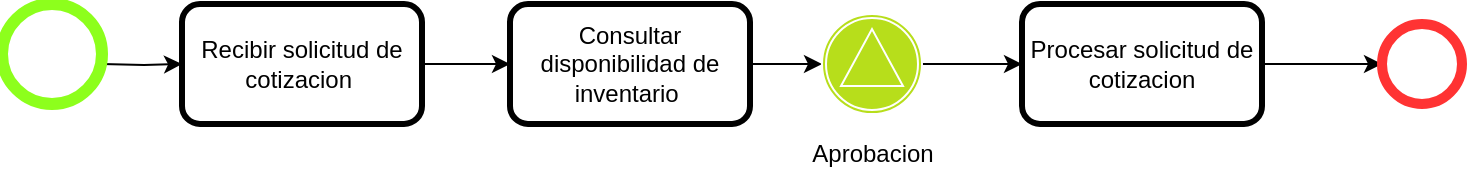 <mxfile version="20.8.10" type="device"><diagram id="_oPB1Topf4VaAVUMLX2I" name="Página-1"><mxGraphModel dx="1235" dy="740" grid="1" gridSize="10" guides="1" tooltips="1" connect="1" arrows="1" fold="1" page="1" pageScale="1" pageWidth="827" pageHeight="1169" math="0" shadow="0"><root><mxCell id="0"/><mxCell id="1" parent="0"/><mxCell id="nRUIGrUwrvUCrJ1gMzZg-1" style="edgeStyle=orthogonalEdgeStyle;rounded=0;orthogonalLoop=1;jettySize=auto;html=1;exitX=1;exitY=0.5;exitDx=0;exitDy=0;exitPerimeter=0;entryX=0;entryY=0.5;entryDx=0;entryDy=0;" parent="1" target="nRUIGrUwrvUCrJ1gMzZg-3" edge="1"><mxGeometry relative="1" as="geometry"><mxPoint x="90" y="490" as="sourcePoint"/></mxGeometry></mxCell><mxCell id="5xPuGPg31s0Zn003dbT9-14" style="edgeStyle=orthogonalEdgeStyle;rounded=0;orthogonalLoop=1;jettySize=auto;html=1;exitX=1;exitY=0.5;exitDx=0;exitDy=0;entryX=0;entryY=0.5;entryDx=0;entryDy=0;" edge="1" parent="1" source="nRUIGrUwrvUCrJ1gMzZg-3" target="5xPuGPg31s0Zn003dbT9-13"><mxGeometry relative="1" as="geometry"/></mxCell><mxCell id="nRUIGrUwrvUCrJ1gMzZg-3" value="Recibir solicitud de cotizacion&amp;nbsp;" style="rounded=1;whiteSpace=wrap;html=1;strokeColor=#000000;strokeWidth=3;" parent="1" vertex="1"><mxGeometry x="130" y="460" width="120" height="60" as="geometry"/></mxCell><mxCell id="nRUIGrUwrvUCrJ1gMzZg-6" style="edgeStyle=orthogonalEdgeStyle;rounded=0;orthogonalLoop=1;jettySize=auto;html=1;entryX=0;entryY=0.5;entryDx=0;entryDy=0;entryPerimeter=0;strokeColor=#000000;" parent="1" source="nRUIGrUwrvUCrJ1gMzZg-7" target="nRUIGrUwrvUCrJ1gMzZg-8" edge="1"><mxGeometry relative="1" as="geometry"/></mxCell><mxCell id="nRUIGrUwrvUCrJ1gMzZg-7" value="Procesar solicitud de cotizacion" style="rounded=1;whiteSpace=wrap;html=1;strokeColor=#000000;strokeWidth=3;" parent="1" vertex="1"><mxGeometry x="550" y="460" width="120" height="60" as="geometry"/></mxCell><mxCell id="nRUIGrUwrvUCrJ1gMzZg-8" value="" style="points=[[0.145,0.145,0],[0.5,0,0],[0.855,0.145,0],[1,0.5,0],[0.855,0.855,0],[0.5,1,0],[0.145,0.855,0],[0,0.5,0]];shape=mxgraph.bpmn.event;html=1;verticalLabelPosition=bottom;labelBackgroundColor=#ffffff;verticalAlign=top;align=center;perimeter=ellipsePerimeter;outlineConnect=0;aspect=fixed;outline=standard;symbol=general;strokeColor=#FF3333;strokeWidth=5;" parent="1" vertex="1"><mxGeometry x="730" y="470" width="40" height="40" as="geometry"/></mxCell><mxCell id="A2Gu33JnfrxuUXHIEZEp-4" value="" style="points=[[0.145,0.145,0],[0.5,0,0],[0.855,0.145,0],[1,0.5,0],[0.855,0.855,0],[0.5,1,0],[0.145,0.855,0],[0,0.5,0]];shape=mxgraph.bpmn.event;html=1;verticalLabelPosition=bottom;labelBackgroundColor=#ffffff;verticalAlign=top;align=center;perimeter=ellipsePerimeter;outlineConnect=0;aspect=fixed;outline=end;symbol=terminate2;strokeColor=#8DFF1C;fillColor=none;strokeWidth=2;" parent="1" vertex="1"><mxGeometry x="40" y="460" width="50" height="50" as="geometry"/></mxCell><mxCell id="5xPuGPg31s0Zn003dbT9-17" style="edgeStyle=orthogonalEdgeStyle;rounded=0;orthogonalLoop=1;jettySize=auto;html=1;exitX=1;exitY=0.5;exitDx=0;exitDy=0;" edge="1" parent="1" source="5xPuGPg31s0Zn003dbT9-13"><mxGeometry relative="1" as="geometry"><mxPoint x="450" y="490" as="targetPoint"/></mxGeometry></mxCell><mxCell id="5xPuGPg31s0Zn003dbT9-13" value="Consultar disponibilidad de inventario&amp;nbsp;" style="rounded=1;whiteSpace=wrap;html=1;strokeColor=#000000;strokeWidth=3;" vertex="1" parent="1"><mxGeometry x="294" y="460" width="120" height="60" as="geometry"/></mxCell><mxCell id="5xPuGPg31s0Zn003dbT9-25" style="edgeStyle=orthogonalEdgeStyle;rounded=0;orthogonalLoop=1;jettySize=auto;html=1;entryX=0;entryY=0.5;entryDx=0;entryDy=0;" edge="1" parent="1" source="5xPuGPg31s0Zn003dbT9-22" target="nRUIGrUwrvUCrJ1gMzZg-7"><mxGeometry relative="1" as="geometry"/></mxCell><mxCell id="5xPuGPg31s0Zn003dbT9-22" value="" style="points=[[0.145,0.145,0],[0.5,0,0],[0.855,0.145,0],[1,0.5,0],[0.855,0.855,0],[0.5,1,0],[0.145,0.855,0],[0,0.5,0]];shape=mxgraph.bpmn.event;html=1;verticalLabelPosition=bottom;labelBackgroundColor=#ffffff;verticalAlign=top;align=center;perimeter=ellipsePerimeter;outlineConnect=0;aspect=fixed;outline=catching;symbol=signal;strokeColor=#FFFFFF;fillColor=#B7DE1B;" vertex="1" parent="1"><mxGeometry x="450" y="465" width="50" height="50" as="geometry"/></mxCell><mxCell id="5xPuGPg31s0Zn003dbT9-23" value="Aprobacion" style="text;html=1;align=center;verticalAlign=middle;resizable=0;points=[];autosize=1;strokeColor=none;fillColor=none;" vertex="1" parent="1"><mxGeometry x="435" y="520" width="80" height="30" as="geometry"/></mxCell></root></mxGraphModel></diagram></mxfile>